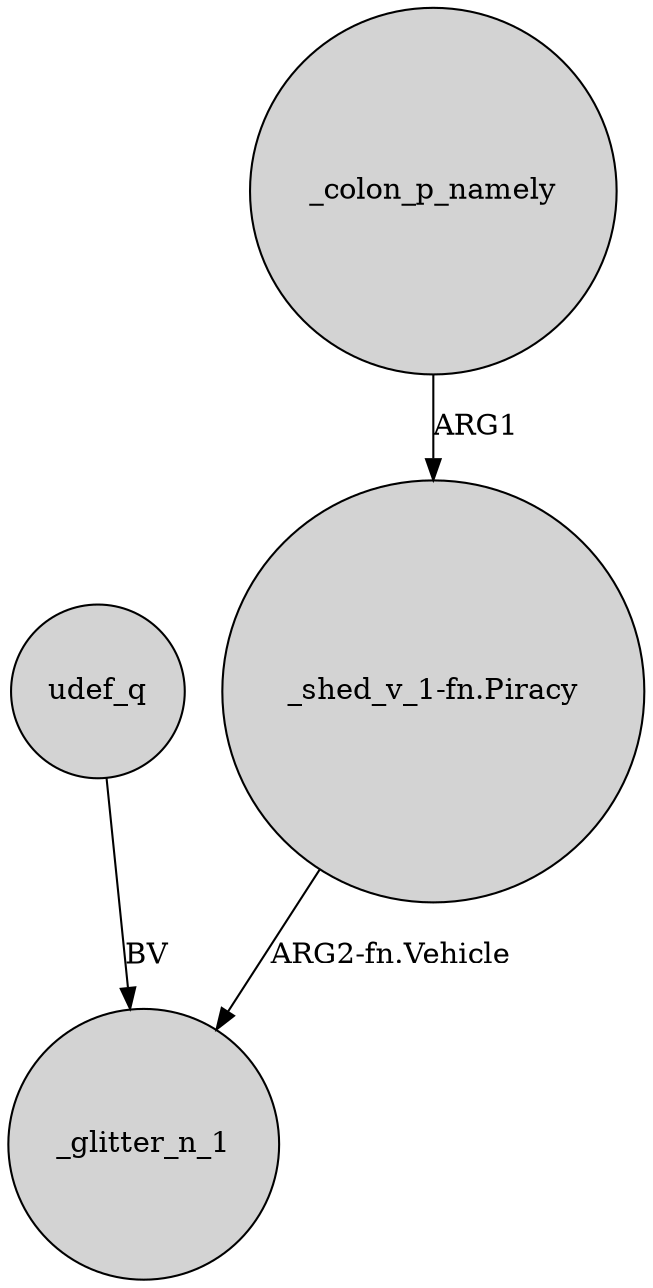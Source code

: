 digraph {
	node [shape=circle style=filled]
	"_shed_v_1-fn.Piracy" -> _glitter_n_1 [label="ARG2-fn.Vehicle"]
	_colon_p_namely -> "_shed_v_1-fn.Piracy" [label=ARG1]
	udef_q -> _glitter_n_1 [label=BV]
}
